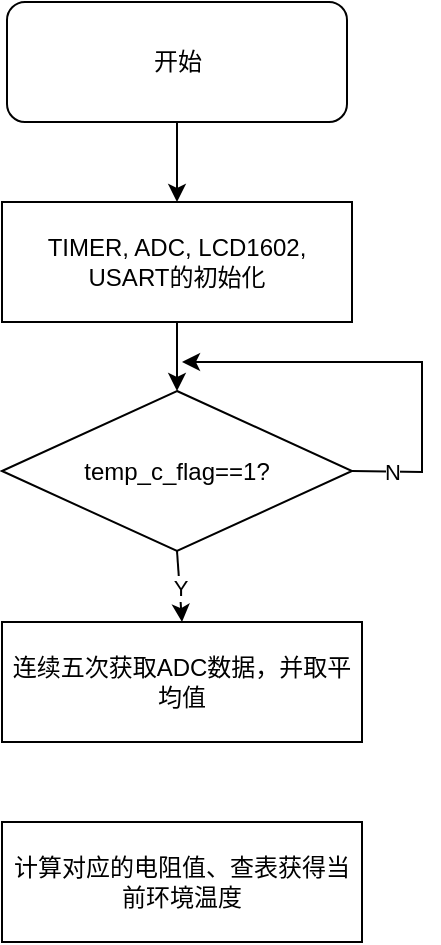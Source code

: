 <mxfile version="18.2.1" type="github">
  <diagram id="yNJneGFGbLCoxV5wcimx" name="Page-1">
    <mxGraphModel dx="1148" dy="663" grid="1" gridSize="10" guides="1" tooltips="1" connect="1" arrows="1" fold="1" page="1" pageScale="1" pageWidth="827" pageHeight="1169" math="0" shadow="0">
      <root>
        <mxCell id="0" />
        <mxCell id="1" parent="0" />
        <mxCell id="NTKXwZcAzXdThbgoCDp0-1" value="开始" style="rounded=1;whiteSpace=wrap;html=1;" vertex="1" parent="1">
          <mxGeometry x="322.5" y="310" width="170" height="60" as="geometry" />
        </mxCell>
        <mxCell id="NTKXwZcAzXdThbgoCDp0-2" value="TIMER, ADC, LCD1602, USART的初始化" style="rounded=0;whiteSpace=wrap;html=1;" vertex="1" parent="1">
          <mxGeometry x="320" y="410" width="175" height="60" as="geometry" />
        </mxCell>
        <mxCell id="NTKXwZcAzXdThbgoCDp0-3" value="temp_c_flag==1?" style="rhombus;whiteSpace=wrap;html=1;" vertex="1" parent="1">
          <mxGeometry x="320" y="504.5" width="175" height="80" as="geometry" />
        </mxCell>
        <mxCell id="NTKXwZcAzXdThbgoCDp0-4" value="连续五次获取ADC数据，并取平均值" style="rounded=0;whiteSpace=wrap;html=1;" vertex="1" parent="1">
          <mxGeometry x="320" y="620" width="180" height="60" as="geometry" />
        </mxCell>
        <mxCell id="NTKXwZcAzXdThbgoCDp0-5" value="计算对应的电阻值、查表获得当前环境温度" style="rounded=0;whiteSpace=wrap;html=1;" vertex="1" parent="1">
          <mxGeometry x="320" y="720" width="180" height="60" as="geometry" />
        </mxCell>
        <mxCell id="NTKXwZcAzXdThbgoCDp0-7" value="" style="endArrow=classic;html=1;rounded=0;exitX=0.5;exitY=1;exitDx=0;exitDy=0;entryX=0.5;entryY=0;entryDx=0;entryDy=0;" edge="1" parent="1" source="NTKXwZcAzXdThbgoCDp0-1" target="NTKXwZcAzXdThbgoCDp0-2">
          <mxGeometry width="50" height="50" relative="1" as="geometry">
            <mxPoint x="390" y="640" as="sourcePoint" />
            <mxPoint x="440" y="590" as="targetPoint" />
          </mxGeometry>
        </mxCell>
        <mxCell id="NTKXwZcAzXdThbgoCDp0-8" value="" style="endArrow=classic;html=1;rounded=0;exitX=0.5;exitY=1;exitDx=0;exitDy=0;entryX=0.5;entryY=0;entryDx=0;entryDy=0;" edge="1" parent="1" source="NTKXwZcAzXdThbgoCDp0-2" target="NTKXwZcAzXdThbgoCDp0-3">
          <mxGeometry width="50" height="50" relative="1" as="geometry">
            <mxPoint x="390" y="640" as="sourcePoint" />
            <mxPoint x="440" y="590" as="targetPoint" />
          </mxGeometry>
        </mxCell>
        <mxCell id="NTKXwZcAzXdThbgoCDp0-9" value="" style="endArrow=classic;html=1;rounded=0;exitX=0.5;exitY=1;exitDx=0;exitDy=0;entryX=0.5;entryY=0;entryDx=0;entryDy=0;" edge="1" parent="1" source="NTKXwZcAzXdThbgoCDp0-3" target="NTKXwZcAzXdThbgoCDp0-4">
          <mxGeometry relative="1" as="geometry">
            <mxPoint x="360" y="610" as="sourcePoint" />
            <mxPoint x="460" y="610" as="targetPoint" />
          </mxGeometry>
        </mxCell>
        <mxCell id="NTKXwZcAzXdThbgoCDp0-10" value="Y" style="edgeLabel;resizable=0;html=1;align=center;verticalAlign=middle;" connectable="0" vertex="1" parent="NTKXwZcAzXdThbgoCDp0-9">
          <mxGeometry relative="1" as="geometry" />
        </mxCell>
        <mxCell id="NTKXwZcAzXdThbgoCDp0-11" value="" style="endArrow=classic;html=1;rounded=0;exitX=1;exitY=0.5;exitDx=0;exitDy=0;" edge="1" parent="1" source="NTKXwZcAzXdThbgoCDp0-3">
          <mxGeometry relative="1" as="geometry">
            <mxPoint x="360" y="610" as="sourcePoint" />
            <mxPoint x="410" y="490" as="targetPoint" />
            <Array as="points">
              <mxPoint x="530" y="545" />
              <mxPoint x="530" y="490" />
            </Array>
          </mxGeometry>
        </mxCell>
        <mxCell id="NTKXwZcAzXdThbgoCDp0-12" value="N" style="edgeLabel;resizable=0;html=1;align=center;verticalAlign=middle;" connectable="0" vertex="1" parent="NTKXwZcAzXdThbgoCDp0-11">
          <mxGeometry relative="1" as="geometry">
            <mxPoint y="55" as="offset" />
          </mxGeometry>
        </mxCell>
      </root>
    </mxGraphModel>
  </diagram>
</mxfile>
